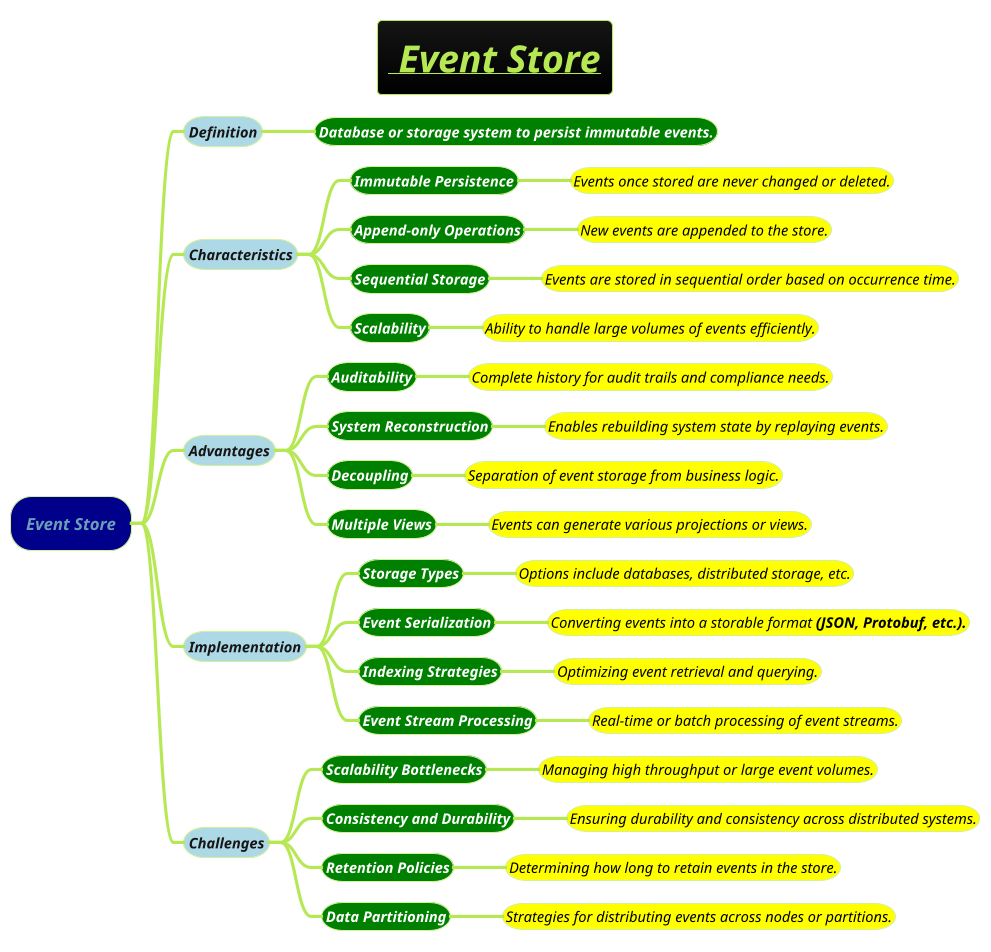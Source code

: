 @startmindmap
title =<i><b><u> Event Store
!theme hacker


*[#darkblue] <i>Event Store
**[#lightblue] <i><color #blac><size:14>Definition
***[#green] <b><i><color #white><size:14>Database or storage system to persist immutable events.
**[#lightblue] <i><color #blac><size:14>Characteristics
***[#green] <b><i><color #white><size:14>Immutable Persistence
****[#yellow] <i><color #black><size:14>Events once stored are never changed or deleted.
***[#green] <b><i><color #white><size:14>Append-only Operations
****[#yellow] <i><color #black><size:14>New events are appended to the store.
***[#green] <b><i><color #white><size:14>Sequential Storage
****[#yellow] <i><color #black><size:14>Events are stored in sequential order based on occurrence time.
***[#green] <b><i><color #white><size:14>Scalability
****[#yellow] <i><color #black><size:14>Ability to handle large volumes of events efficiently.
**[#lightblue] <i><color #blac><size:14>Advantages
***[#green] <b><i><color #white><size:14>Auditability
****[#yellow] <i><color #black><size:14>Complete history for audit trails and compliance needs.
***[#green] <b><i><color #white><size:14>System Reconstruction
****[#yellow] <i><color #black><size:14>Enables rebuilding system state by replaying events.
***[#green] <b><i><color #white><size:14>Decoupling
****[#yellow] <i><color #black><size:14>Separation of event storage from business logic.
***[#green] <b><i><color #white><size:14>Multiple Views
****[#yellow] <i><color #black><size:14>Events can generate various projections or views.
**[#lightblue] <i><color #blac><size:14>Implementation
***[#green] <b><i><color #white><size:14>Storage Types
****[#yellow] <i><color #black><size:14>Options include databases, distributed storage, etc.
***[#green] <b><i><color #white><size:14>Event Serialization
****[#yellow] <i><color #black><size:14>Converting events into a storable format <b>(JSON, Protobuf, etc.).
***[#green] <b><i><color #white><size:14>Indexing Strategies
****[#yellow] <i><color #black><size:14>Optimizing event retrieval and querying.
***[#green] <b><i><color #white><size:14>Event Stream Processing
****[#yellow] <i><color #black><size:14>Real-time or batch processing of event streams.
**[#lightblue] <i><color #blac><size:14>Challenges
***[#green] <b><i><color #white><size:14>Scalability Bottlenecks
****[#yellow] <i><color #black><size:14>Managing high throughput or large event volumes.
***[#green] <b><i><color #white><size:14>Consistency and Durability
****[#yellow] <i><color #black><size:14>Ensuring durability and consistency across distributed systems.
***[#green] <b><i><color #white><size:14>Retention Policies
****[#yellow] <i><color #black><size:14>Determining how long to retain events in the store.
***[#green] <b><i><color #white><size:14>Data Partitioning
****[#yellow] <i><color #black><size:14>Strategies for distributing events across nodes or partitions.

@endmindmap
